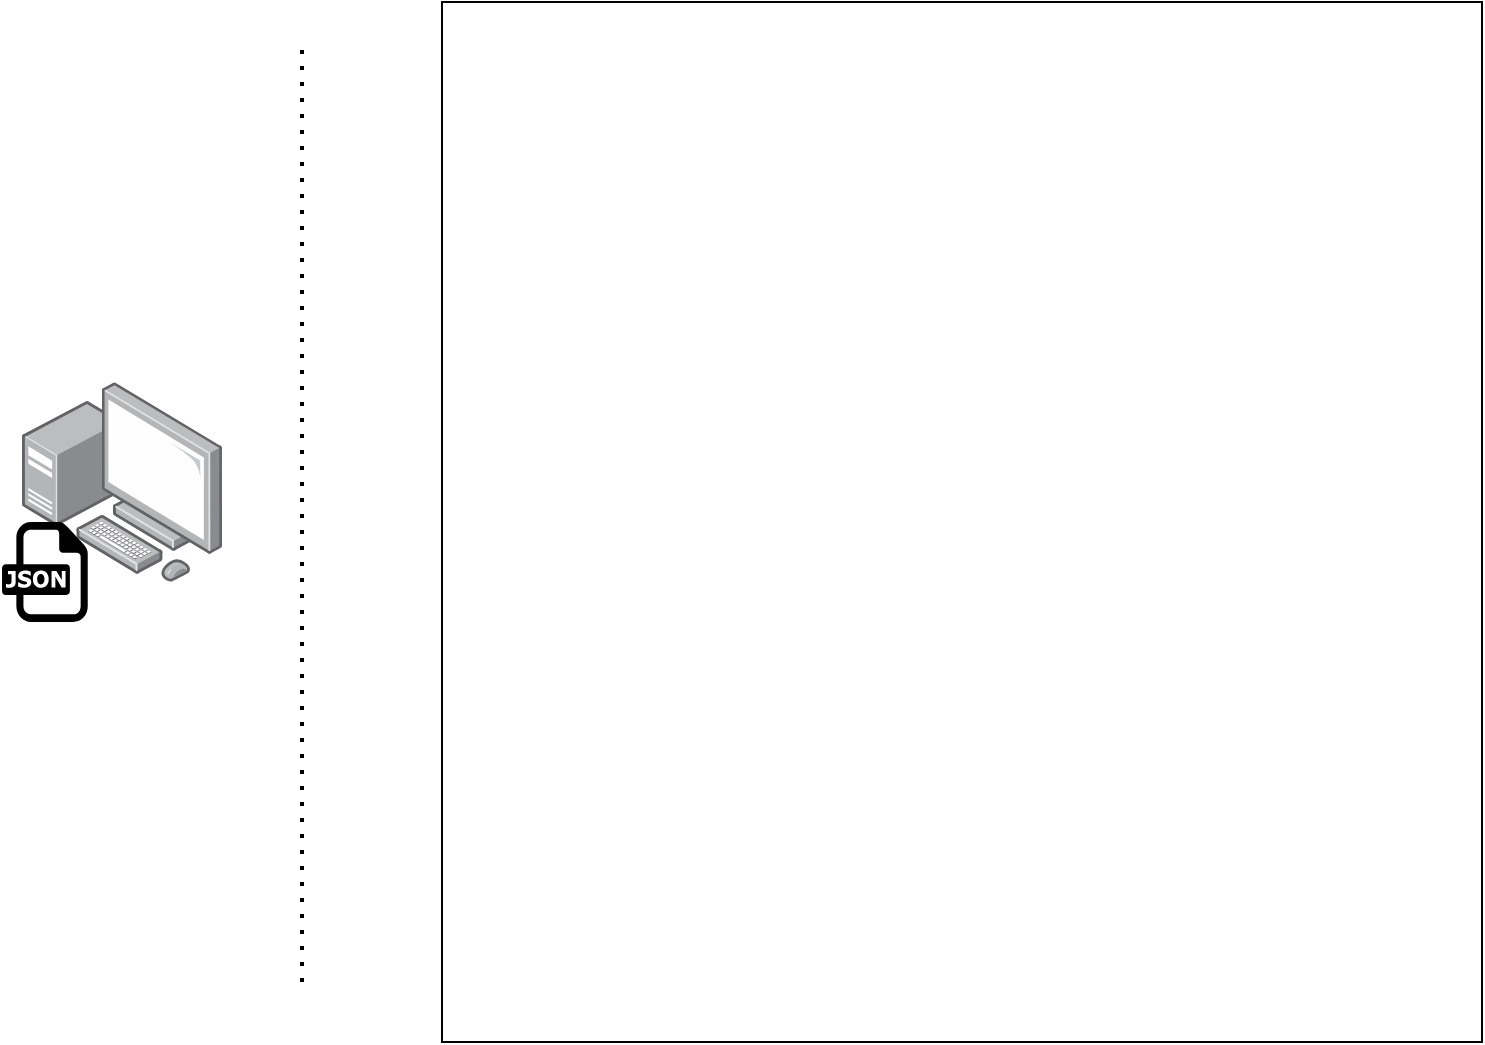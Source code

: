 <mxfile version="26.0.10">
  <diagram name="Whole" id="AuyXfq2_moRyz8LbtVFH">
    <mxGraphModel dx="1622" dy="921" grid="1" gridSize="10" guides="1" tooltips="1" connect="1" arrows="1" fold="1" page="1" pageScale="1" pageWidth="1600" pageHeight="900" math="0" shadow="0">
      <root>
        <mxCell id="0" />
        <mxCell id="1" parent="0" />
        <mxCell id="Re-DpDYGCnmXDgvq5pQM-3" value="" style="image;points=[];aspect=fixed;html=1;align=center;shadow=0;dashed=0;image=img/lib/allied_telesis/computer_and_terminals/Personal_Computer_with_Server.svg;" parent="1" vertex="1">
          <mxGeometry x="100" y="300" width="100" height="100" as="geometry" />
        </mxCell>
        <mxCell id="Re-DpDYGCnmXDgvq5pQM-4" value="" style="endArrow=none;dashed=1;html=1;dashPattern=1 3;strokeWidth=2;rounded=0;" parent="1" edge="1">
          <mxGeometry width="50" height="50" relative="1" as="geometry">
            <mxPoint x="240" y="600" as="sourcePoint" />
            <mxPoint x="240" y="130" as="targetPoint" />
          </mxGeometry>
        </mxCell>
        <mxCell id="Re-DpDYGCnmXDgvq5pQM-1" value="" style="dashed=0;outlineConnect=0;html=1;align=center;labelPosition=center;verticalLabelPosition=bottom;verticalAlign=top;shape=mxgraph.weblogos.json" parent="1" vertex="1">
          <mxGeometry x="90" y="370" width="42.86" height="50" as="geometry" />
        </mxCell>
        <mxCell id="Re-DpDYGCnmXDgvq5pQM-5" value="" style="whiteSpace=wrap;html=1;aspect=fixed;fillColor=none;" parent="1" vertex="1">
          <mxGeometry x="310" y="110" width="520" height="520" as="geometry" />
        </mxCell>
      </root>
    </mxGraphModel>
  </diagram>
</mxfile>
